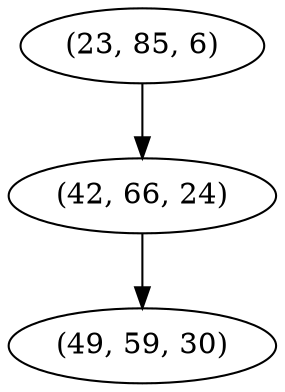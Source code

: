 digraph tree {
    "(23, 85, 6)";
    "(42, 66, 24)";
    "(49, 59, 30)";
    "(23, 85, 6)" -> "(42, 66, 24)";
    "(42, 66, 24)" -> "(49, 59, 30)";
}
